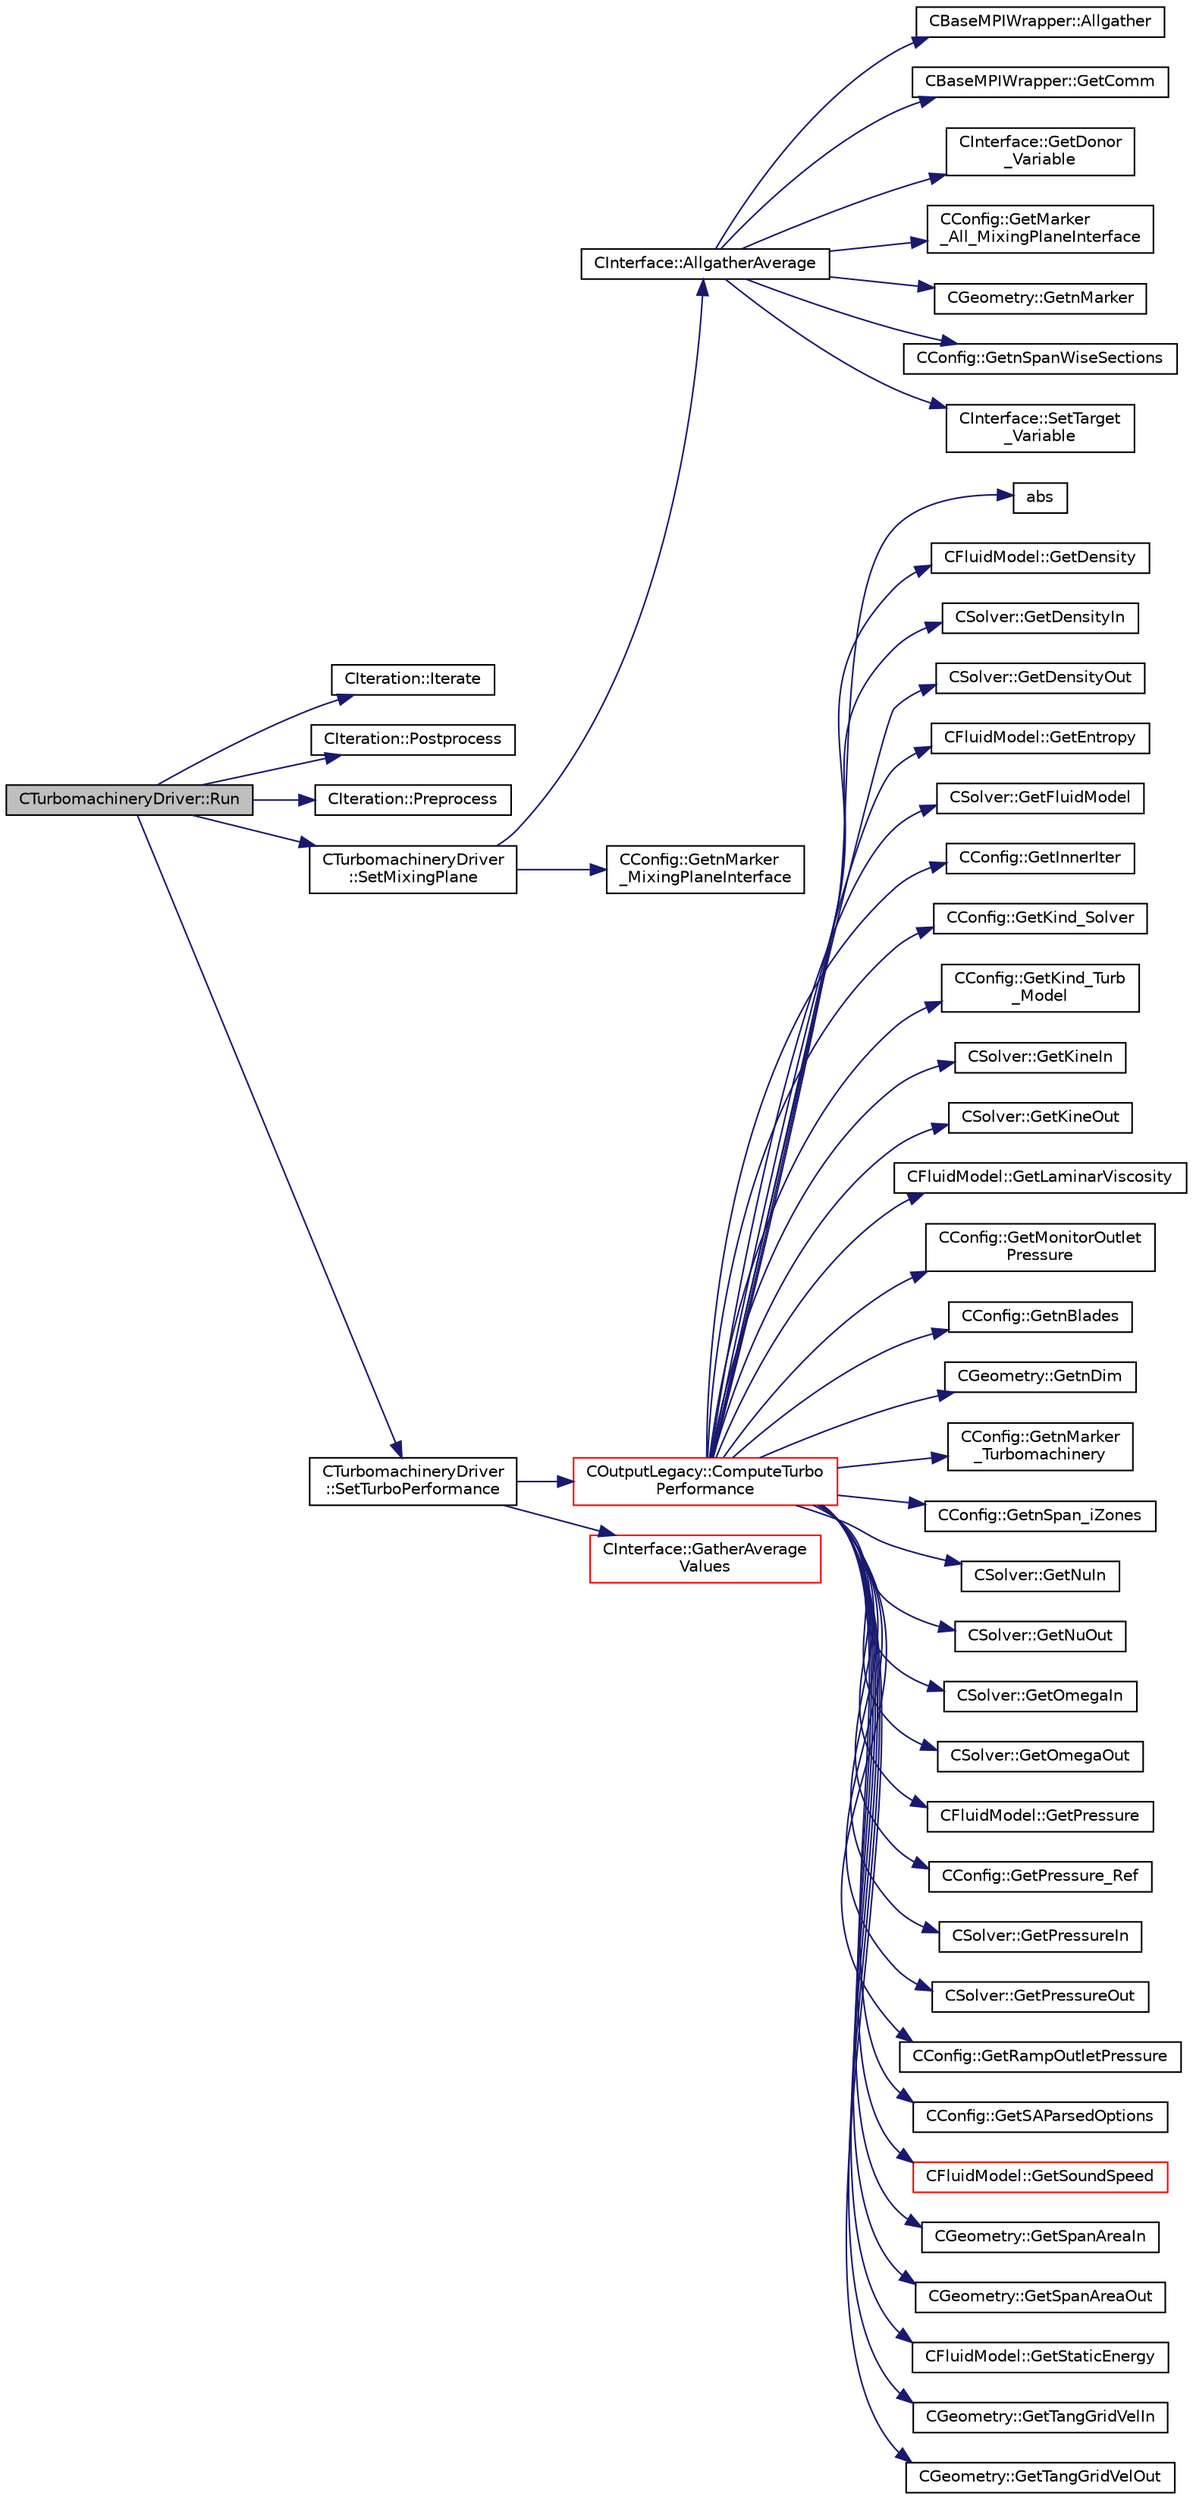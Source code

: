 digraph "CTurbomachineryDriver::Run"
{
 // LATEX_PDF_SIZE
  edge [fontname="Helvetica",fontsize="10",labelfontname="Helvetica",labelfontsize="10"];
  node [fontname="Helvetica",fontsize="10",shape=record];
  rankdir="LR";
  Node1 [label="CTurbomachineryDriver::Run",height=0.2,width=0.4,color="black", fillcolor="grey75", style="filled", fontcolor="black",tooltip="Run a single iteration of the physics within multiple zones."];
  Node1 -> Node2 [color="midnightblue",fontsize="10",style="solid",fontname="Helvetica"];
  Node2 [label="CIteration::Iterate",height=0.2,width=0.4,color="black", fillcolor="white", style="filled",URL="$classCIteration.html#a9f0ac38993f5b525e1aa101125a4a222",tooltip="A virtual member."];
  Node1 -> Node3 [color="midnightblue",fontsize="10",style="solid",fontname="Helvetica"];
  Node3 [label="CIteration::Postprocess",height=0.2,width=0.4,color="black", fillcolor="white", style="filled",URL="$classCIteration.html#ad306d277e9a09f6e6c6d08590aa234a6",tooltip="A virtual member."];
  Node1 -> Node4 [color="midnightblue",fontsize="10",style="solid",fontname="Helvetica"];
  Node4 [label="CIteration::Preprocess",height=0.2,width=0.4,color="black", fillcolor="white", style="filled",URL="$classCIteration.html#a2188de0627fe026e59b60b99bf3aa34d",tooltip="A virtual member."];
  Node1 -> Node5 [color="midnightblue",fontsize="10",style="solid",fontname="Helvetica"];
  Node5 [label="CTurbomachineryDriver\l::SetMixingPlane",height=0.2,width=0.4,color="black", fillcolor="white", style="filled",URL="$classCTurbomachineryDriver.html#af126a06c5430c9b7b75ca876fdb96a4f",tooltip="Set Mixing Plane interface within multiple zones."];
  Node5 -> Node6 [color="midnightblue",fontsize="10",style="solid",fontname="Helvetica"];
  Node6 [label="CInterface::AllgatherAverage",height=0.2,width=0.4,color="black", fillcolor="white", style="filled",URL="$classCInterface.html#a10f9026b7a38a20c9b7c54ff199e7e8d",tooltip="Interpolate data and scatter it into different processors, for matching meshes."];
  Node6 -> Node7 [color="midnightblue",fontsize="10",style="solid",fontname="Helvetica"];
  Node7 [label="CBaseMPIWrapper::Allgather",height=0.2,width=0.4,color="black", fillcolor="white", style="filled",URL="$classCBaseMPIWrapper.html#a137ef06ade0c4f94d2a61f9b8817b6a7",tooltip=" "];
  Node6 -> Node8 [color="midnightblue",fontsize="10",style="solid",fontname="Helvetica"];
  Node8 [label="CBaseMPIWrapper::GetComm",height=0.2,width=0.4,color="black", fillcolor="white", style="filled",URL="$classCBaseMPIWrapper.html#a8154391fc3522954802889d81d4ef5da",tooltip=" "];
  Node6 -> Node9 [color="midnightblue",fontsize="10",style="solid",fontname="Helvetica"];
  Node9 [label="CInterface::GetDonor\l_Variable",height=0.2,width=0.4,color="black", fillcolor="white", style="filled",URL="$classCInterface.html#abbdcd48b9802aba655ddc915db8fb2e7",tooltip="A virtual member."];
  Node6 -> Node10 [color="midnightblue",fontsize="10",style="solid",fontname="Helvetica"];
  Node10 [label="CConfig::GetMarker\l_All_MixingPlaneInterface",height=0.2,width=0.4,color="black", fillcolor="white", style="filled",URL="$classCConfig.html#a79a211ef7e741205f476798d1f144910",tooltip="Get the MixingPlane interface information for a marker val_marker."];
  Node6 -> Node11 [color="midnightblue",fontsize="10",style="solid",fontname="Helvetica"];
  Node11 [label="CGeometry::GetnMarker",height=0.2,width=0.4,color="black", fillcolor="white", style="filled",URL="$classCGeometry.html#ad2f9fe832b72d5a032d709d25879bbd2",tooltip="Get number of markers."];
  Node6 -> Node12 [color="midnightblue",fontsize="10",style="solid",fontname="Helvetica"];
  Node12 [label="CConfig::GetnSpanWiseSections",height=0.2,width=0.4,color="black", fillcolor="white", style="filled",URL="$classCConfig.html#a50c6d8787325e09d732ecb9c4af96e93",tooltip="number span-wise sections to compute 3D BC and performance for turbomachinery."];
  Node6 -> Node13 [color="midnightblue",fontsize="10",style="solid",fontname="Helvetica"];
  Node13 [label="CInterface::SetTarget\l_Variable",height=0.2,width=0.4,color="black", fillcolor="white", style="filled",URL="$classCInterface.html#ab0acd2300d065c1f6018f4e516104ca5",tooltip="A virtual member."];
  Node5 -> Node14 [color="midnightblue",fontsize="10",style="solid",fontname="Helvetica"];
  Node14 [label="CConfig::GetnMarker\l_MixingPlaneInterface",height=0.2,width=0.4,color="black", fillcolor="white", style="filled",URL="$classCConfig.html#a38277e9b0c9252428b03869b4c3c9ca6",tooltip="number mixing plane interface specified from config file."];
  Node1 -> Node15 [color="midnightblue",fontsize="10",style="solid",fontname="Helvetica"];
  Node15 [label="CTurbomachineryDriver\l::SetTurboPerformance",height=0.2,width=0.4,color="black", fillcolor="white", style="filled",URL="$classCTurbomachineryDriver.html#a5f79f6d56a18a557d1afce41629ec743",tooltip="Set Mixing Plane interface within multiple zones."];
  Node15 -> Node16 [color="midnightblue",fontsize="10",style="solid",fontname="Helvetica"];
  Node16 [label="COutputLegacy::ComputeTurbo\lPerformance",height=0.2,width=0.4,color="red", fillcolor="white", style="filled",URL="$classCOutputLegacy.html#a870a4170d6099c1f7c589596e20d2079",tooltip="Compute ."];
  Node16 -> Node17 [color="midnightblue",fontsize="10",style="solid",fontname="Helvetica"];
  Node17 [label="abs",height=0.2,width=0.4,color="black", fillcolor="white", style="filled",URL="$group__SIMD.html#gaf7650d08e2a58ed700276ddc70f72f96",tooltip=" "];
  Node16 -> Node18 [color="midnightblue",fontsize="10",style="solid",fontname="Helvetica"];
  Node18 [label="CFluidModel::GetDensity",height=0.2,width=0.4,color="black", fillcolor="white", style="filled",URL="$classCFluidModel.html#aea74264efe7875c6f8c0aa62e3ccd62a",tooltip="Get fluid density."];
  Node16 -> Node19 [color="midnightblue",fontsize="10",style="solid",fontname="Helvetica"];
  Node19 [label="CSolver::GetDensityIn",height=0.2,width=0.4,color="black", fillcolor="white", style="filled",URL="$classCSolver.html#ac2985f986f36b7a97a1dfed3114cf8e1",tooltip="A virtual member."];
  Node16 -> Node20 [color="midnightblue",fontsize="10",style="solid",fontname="Helvetica"];
  Node20 [label="CSolver::GetDensityOut",height=0.2,width=0.4,color="black", fillcolor="white", style="filled",URL="$classCSolver.html#a5233b6b78a77884bd910935085858ab0",tooltip="A virtual member."];
  Node16 -> Node21 [color="midnightblue",fontsize="10",style="solid",fontname="Helvetica"];
  Node21 [label="CFluidModel::GetEntropy",height=0.2,width=0.4,color="black", fillcolor="white", style="filled",URL="$classCFluidModel.html#a17bbe844c3f4f8cca37b42ac07f638e1",tooltip="Get fluid entropy."];
  Node16 -> Node22 [color="midnightblue",fontsize="10",style="solid",fontname="Helvetica"];
  Node22 [label="CSolver::GetFluidModel",height=0.2,width=0.4,color="black", fillcolor="white", style="filled",URL="$classCSolver.html#a7eb250c0477fe06693a3904c2ecfc7ca",tooltip="Compute the pressure at the infinity."];
  Node16 -> Node23 [color="midnightblue",fontsize="10",style="solid",fontname="Helvetica"];
  Node23 [label="CConfig::GetInnerIter",height=0.2,width=0.4,color="black", fillcolor="white", style="filled",URL="$classCConfig.html#a079a90396222697f01e0c365285c915d",tooltip="Get the current FSI iteration number."];
  Node16 -> Node24 [color="midnightblue",fontsize="10",style="solid",fontname="Helvetica"];
  Node24 [label="CConfig::GetKind_Solver",height=0.2,width=0.4,color="black", fillcolor="white", style="filled",URL="$classCConfig.html#a77312cf52a5ba2cc1239b7cee6fce7a7",tooltip="Governing equations of the flow (it can be different from the run time equation)."];
  Node16 -> Node25 [color="midnightblue",fontsize="10",style="solid",fontname="Helvetica"];
  Node25 [label="CConfig::GetKind_Turb\l_Model",height=0.2,width=0.4,color="black", fillcolor="white", style="filled",URL="$classCConfig.html#a42cf888b42ce34079b2e3987bbf147dd",tooltip="Get the kind of the turbulence model."];
  Node16 -> Node26 [color="midnightblue",fontsize="10",style="solid",fontname="Helvetica"];
  Node26 [label="CSolver::GetKineIn",height=0.2,width=0.4,color="black", fillcolor="white", style="filled",URL="$classCSolver.html#a482dcf8abe2300efe6bf147e33e8b06a",tooltip="A virtual member."];
  Node16 -> Node27 [color="midnightblue",fontsize="10",style="solid",fontname="Helvetica"];
  Node27 [label="CSolver::GetKineOut",height=0.2,width=0.4,color="black", fillcolor="white", style="filled",URL="$classCSolver.html#a10209ec58848c33212a561252291f8ab",tooltip="A virtual member."];
  Node16 -> Node28 [color="midnightblue",fontsize="10",style="solid",fontname="Helvetica"];
  Node28 [label="CFluidModel::GetLaminarViscosity",height=0.2,width=0.4,color="black", fillcolor="white", style="filled",URL="$classCFluidModel.html#ad0e35cb58779dc8fe3265c85b6c29905",tooltip="Get fluid dynamic viscosity."];
  Node16 -> Node29 [color="midnightblue",fontsize="10",style="solid",fontname="Helvetica"];
  Node29 [label="CConfig::GetMonitorOutlet\lPressure",height=0.2,width=0.4,color="black", fillcolor="white", style="filled",URL="$classCConfig.html#aec1fc11a1fc4b79aca3b9cc1ab950f50",tooltip="Get final Outlet Pressure value for the ramp."];
  Node16 -> Node30 [color="midnightblue",fontsize="10",style="solid",fontname="Helvetica"];
  Node30 [label="CConfig::GetnBlades",height=0.2,width=0.4,color="black", fillcolor="white", style="filled",URL="$classCConfig.html#aaf9e002178dcad68606abaef15d6bf8e",tooltip="number Turbomachinery blades computed using the pitch information."];
  Node16 -> Node31 [color="midnightblue",fontsize="10",style="solid",fontname="Helvetica"];
  Node31 [label="CGeometry::GetnDim",height=0.2,width=0.4,color="black", fillcolor="white", style="filled",URL="$classCGeometry.html#ace7f7fe876f629f5bd5f92d4805a1a4b",tooltip="Get number of coordinates."];
  Node16 -> Node32 [color="midnightblue",fontsize="10",style="solid",fontname="Helvetica"];
  Node32 [label="CConfig::GetnMarker\l_Turbomachinery",height=0.2,width=0.4,color="black", fillcolor="white", style="filled",URL="$classCConfig.html#a2caf35ccfb5e2b96bd5f53054c42fee6",tooltip="number Turbomachinery performance option specified from config file."];
  Node16 -> Node33 [color="midnightblue",fontsize="10",style="solid",fontname="Helvetica"];
  Node33 [label="CConfig::GetnSpan_iZones",height=0.2,width=0.4,color="black", fillcolor="white", style="filled",URL="$classCConfig.html#aeceee08f4d00dc8259bc55337354c32b",tooltip="set number span-wise sections to compute 3D BC and performance for turbomachinery."];
  Node16 -> Node34 [color="midnightblue",fontsize="10",style="solid",fontname="Helvetica"];
  Node34 [label="CSolver::GetNuIn",height=0.2,width=0.4,color="black", fillcolor="white", style="filled",URL="$classCSolver.html#a7ee34100b42122a2eaa5f4bf037ff3c9",tooltip="A virtual member."];
  Node16 -> Node35 [color="midnightblue",fontsize="10",style="solid",fontname="Helvetica"];
  Node35 [label="CSolver::GetNuOut",height=0.2,width=0.4,color="black", fillcolor="white", style="filled",URL="$classCSolver.html#ae612d81c9882fdb53886238255a2a835",tooltip="A virtual member."];
  Node16 -> Node36 [color="midnightblue",fontsize="10",style="solid",fontname="Helvetica"];
  Node36 [label="CSolver::GetOmegaIn",height=0.2,width=0.4,color="black", fillcolor="white", style="filled",URL="$classCSolver.html#a3c4c512294232e4b00a694bfcbdec5cc",tooltip="A virtual member."];
  Node16 -> Node37 [color="midnightblue",fontsize="10",style="solid",fontname="Helvetica"];
  Node37 [label="CSolver::GetOmegaOut",height=0.2,width=0.4,color="black", fillcolor="white", style="filled",URL="$classCSolver.html#a271008bca48aafb8fd78d73a1803a22e",tooltip="A virtual member."];
  Node16 -> Node38 [color="midnightblue",fontsize="10",style="solid",fontname="Helvetica"];
  Node38 [label="CFluidModel::GetPressure",height=0.2,width=0.4,color="black", fillcolor="white", style="filled",URL="$classCFluidModel.html#aee63b54308942e8b61b62a12a3278029",tooltip="Get fluid pressure."];
  Node16 -> Node39 [color="midnightblue",fontsize="10",style="solid",fontname="Helvetica"];
  Node39 [label="CConfig::GetPressure_Ref",height=0.2,width=0.4,color="black", fillcolor="white", style="filled",URL="$classCConfig.html#a75b1f9203bdb8ced64323a100fa3aef9",tooltip="Get the value of the reference pressure for non-dimensionalization."];
  Node16 -> Node40 [color="midnightblue",fontsize="10",style="solid",fontname="Helvetica"];
  Node40 [label="CSolver::GetPressureIn",height=0.2,width=0.4,color="black", fillcolor="white", style="filled",URL="$classCSolver.html#ae94b8bcc362f93def534cbd28918bd1e",tooltip="A virtual member."];
  Node16 -> Node41 [color="midnightblue",fontsize="10",style="solid",fontname="Helvetica"];
  Node41 [label="CSolver::GetPressureOut",height=0.2,width=0.4,color="black", fillcolor="white", style="filled",URL="$classCSolver.html#a40a16ab7c8c610cce22adf6b71a4f1b0",tooltip="A virtual member."];
  Node16 -> Node42 [color="midnightblue",fontsize="10",style="solid",fontname="Helvetica"];
  Node42 [label="CConfig::GetRampOutletPressure",height=0.2,width=0.4,color="black", fillcolor="white", style="filled",URL="$classCConfig.html#af03a21d44cf174283477db923e54a0df",tooltip="Get Outlet Pressure Ramp option."];
  Node16 -> Node43 [color="midnightblue",fontsize="10",style="solid",fontname="Helvetica"];
  Node43 [label="CConfig::GetSAParsedOptions",height=0.2,width=0.4,color="black", fillcolor="white", style="filled",URL="$classCConfig.html#a66aa27cc745f1c7328987376dbd6788d",tooltip="Get parsed SA option data structure."];
  Node16 -> Node44 [color="midnightblue",fontsize="10",style="solid",fontname="Helvetica"];
  Node44 [label="CFluidModel::GetSoundSpeed",height=0.2,width=0.4,color="red", fillcolor="white", style="filled",URL="$classCFluidModel.html#a114d121d918607fe923446ad733b2c62",tooltip="Get fluid speed of sound."];
  Node16 -> Node46 [color="midnightblue",fontsize="10",style="solid",fontname="Helvetica"];
  Node46 [label="CGeometry::GetSpanAreaIn",height=0.2,width=0.4,color="black", fillcolor="white", style="filled",URL="$classCGeometry.html#a5a1e2a948ab36482c9721b6b24f6d018",tooltip="Get the value of the inflow area at each span."];
  Node16 -> Node47 [color="midnightblue",fontsize="10",style="solid",fontname="Helvetica"];
  Node47 [label="CGeometry::GetSpanAreaOut",height=0.2,width=0.4,color="black", fillcolor="white", style="filled",URL="$classCGeometry.html#a85819fe72a6cc1f86b07cb9ebcfe8342",tooltip="Get the value of the outflow area at each span."];
  Node16 -> Node48 [color="midnightblue",fontsize="10",style="solid",fontname="Helvetica"];
  Node48 [label="CFluidModel::GetStaticEnergy",height=0.2,width=0.4,color="black", fillcolor="white", style="filled",URL="$classCFluidModel.html#ad8b3f3e7fc1acdcea7450f9b83c1dd46",tooltip="Get fluid internal energy."];
  Node16 -> Node49 [color="midnightblue",fontsize="10",style="solid",fontname="Helvetica"];
  Node49 [label="CGeometry::GetTangGridVelIn",height=0.2,width=0.4,color="black", fillcolor="white", style="filled",URL="$classCGeometry.html#aa95ec1ef83d3514a1552687acb74b9ef",tooltip="Get the value of the inflow tangential velocity at each span."];
  Node16 -> Node50 [color="midnightblue",fontsize="10",style="solid",fontname="Helvetica"];
  Node50 [label="CGeometry::GetTangGridVelOut",height=0.2,width=0.4,color="black", fillcolor="white", style="filled",URL="$classCGeometry.html#a9020c6c06541b052a04494be9baf8fa8",tooltip="Get the value of the outflow tangential velocity at each span."];
  Node15 -> Node64 [color="midnightblue",fontsize="10",style="solid",fontname="Helvetica"];
  Node64 [label="CInterface::GatherAverage\lValues",height=0.2,width=0.4,color="red", fillcolor="white", style="filled",URL="$classCInterface.html#ae4c7e8855cd35cc5c7e54bcbb8b67cea",tooltip="Interpolate data and scatter it into different processors, for matching meshes."];
}
